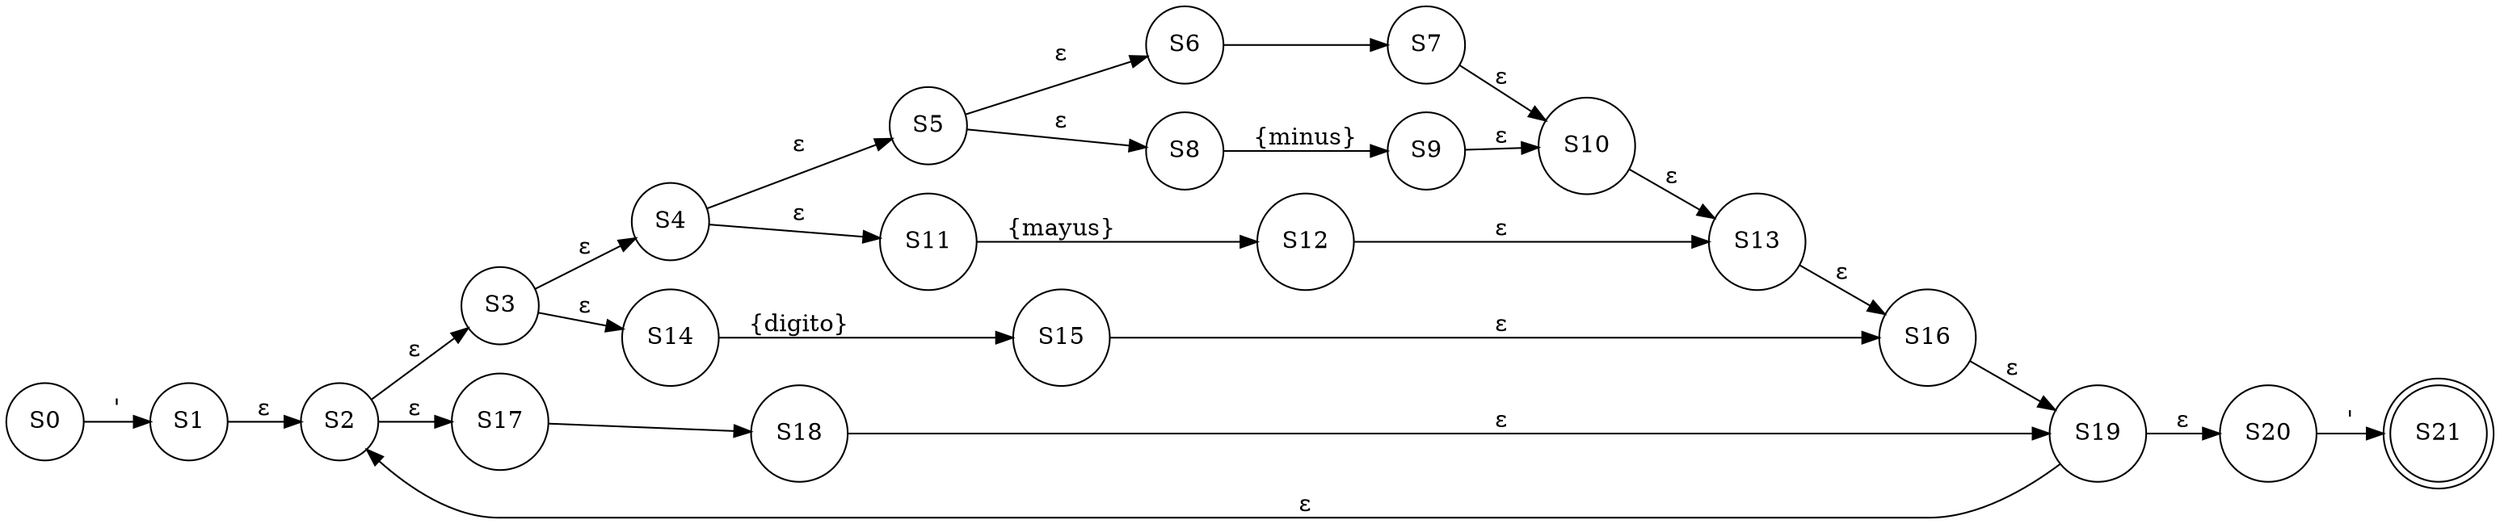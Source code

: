 digraph G { 
rankdir=LR; 
node [shape=circle]; 
node0 [label="S0"]; 
node1 [label="S1"]; 
node2 [label="S2"]; 
node3 [label="S3"]; 
node4 [label="S4"]; 
node5 [label="S5"]; 
node6 [label="S6"]; 
node7 [label="S7"]; 
node8 [label="S8"]; 
node9 [label="S9"]; 
node10 [label="S10"]; 
node11 [label="S11"]; 
node12 [label="S12"]; 
node13 [label="S13"]; 
node14 [label="S14"]; 
node15 [label="S15"]; 
node16 [label="S16"]; 
node17 [label="S17"]; 
node18 [label="S18"]; 
node19 [label="S19"]; 
node20 [label="S20"]; 
node21 [label="S21", shape=doublecircle]; 
node0 -> node1 [label="\'"]; 
node1 -> node2 [label="ε"]; 
node2 -> node3 [label="ε"]; 
node2 -> node17 [label="ε"]; 
node3 -> node4 [label="ε"]; 
node3 -> node14 [label="ε"]; 
node4 -> node5 [label="ε"]; 
node4 -> node11 [label="ε"]; 
node5 -> node6 [label="ε"]; 
node5 -> node8 [label="ε"]; 
node6 -> node7 [label="\n"]; 
node7 -> node10 [label="ε"]; 
node8 -> node9 [label="{minus}"]; 
node9 -> node10 [label="ε"]; 
node10 -> node13 [label="ε"]; 
node11 -> node12 [label="{mayus}"]; 
node12 -> node13 [label="ε"]; 
node13 -> node16 [label="ε"]; 
node14 -> node15 [label="{digito}"]; 
node15 -> node16 [label="ε"]; 
node16 -> node19 [label="ε"]; 
node17 -> node18 [label=" "]; 
node18 -> node19 [label="ε"]; 
node19 -> node2 [label="ε"]; 
node19 -> node20 [label="ε"]; 
node20 -> node21 [label="\'"]; 
} 
